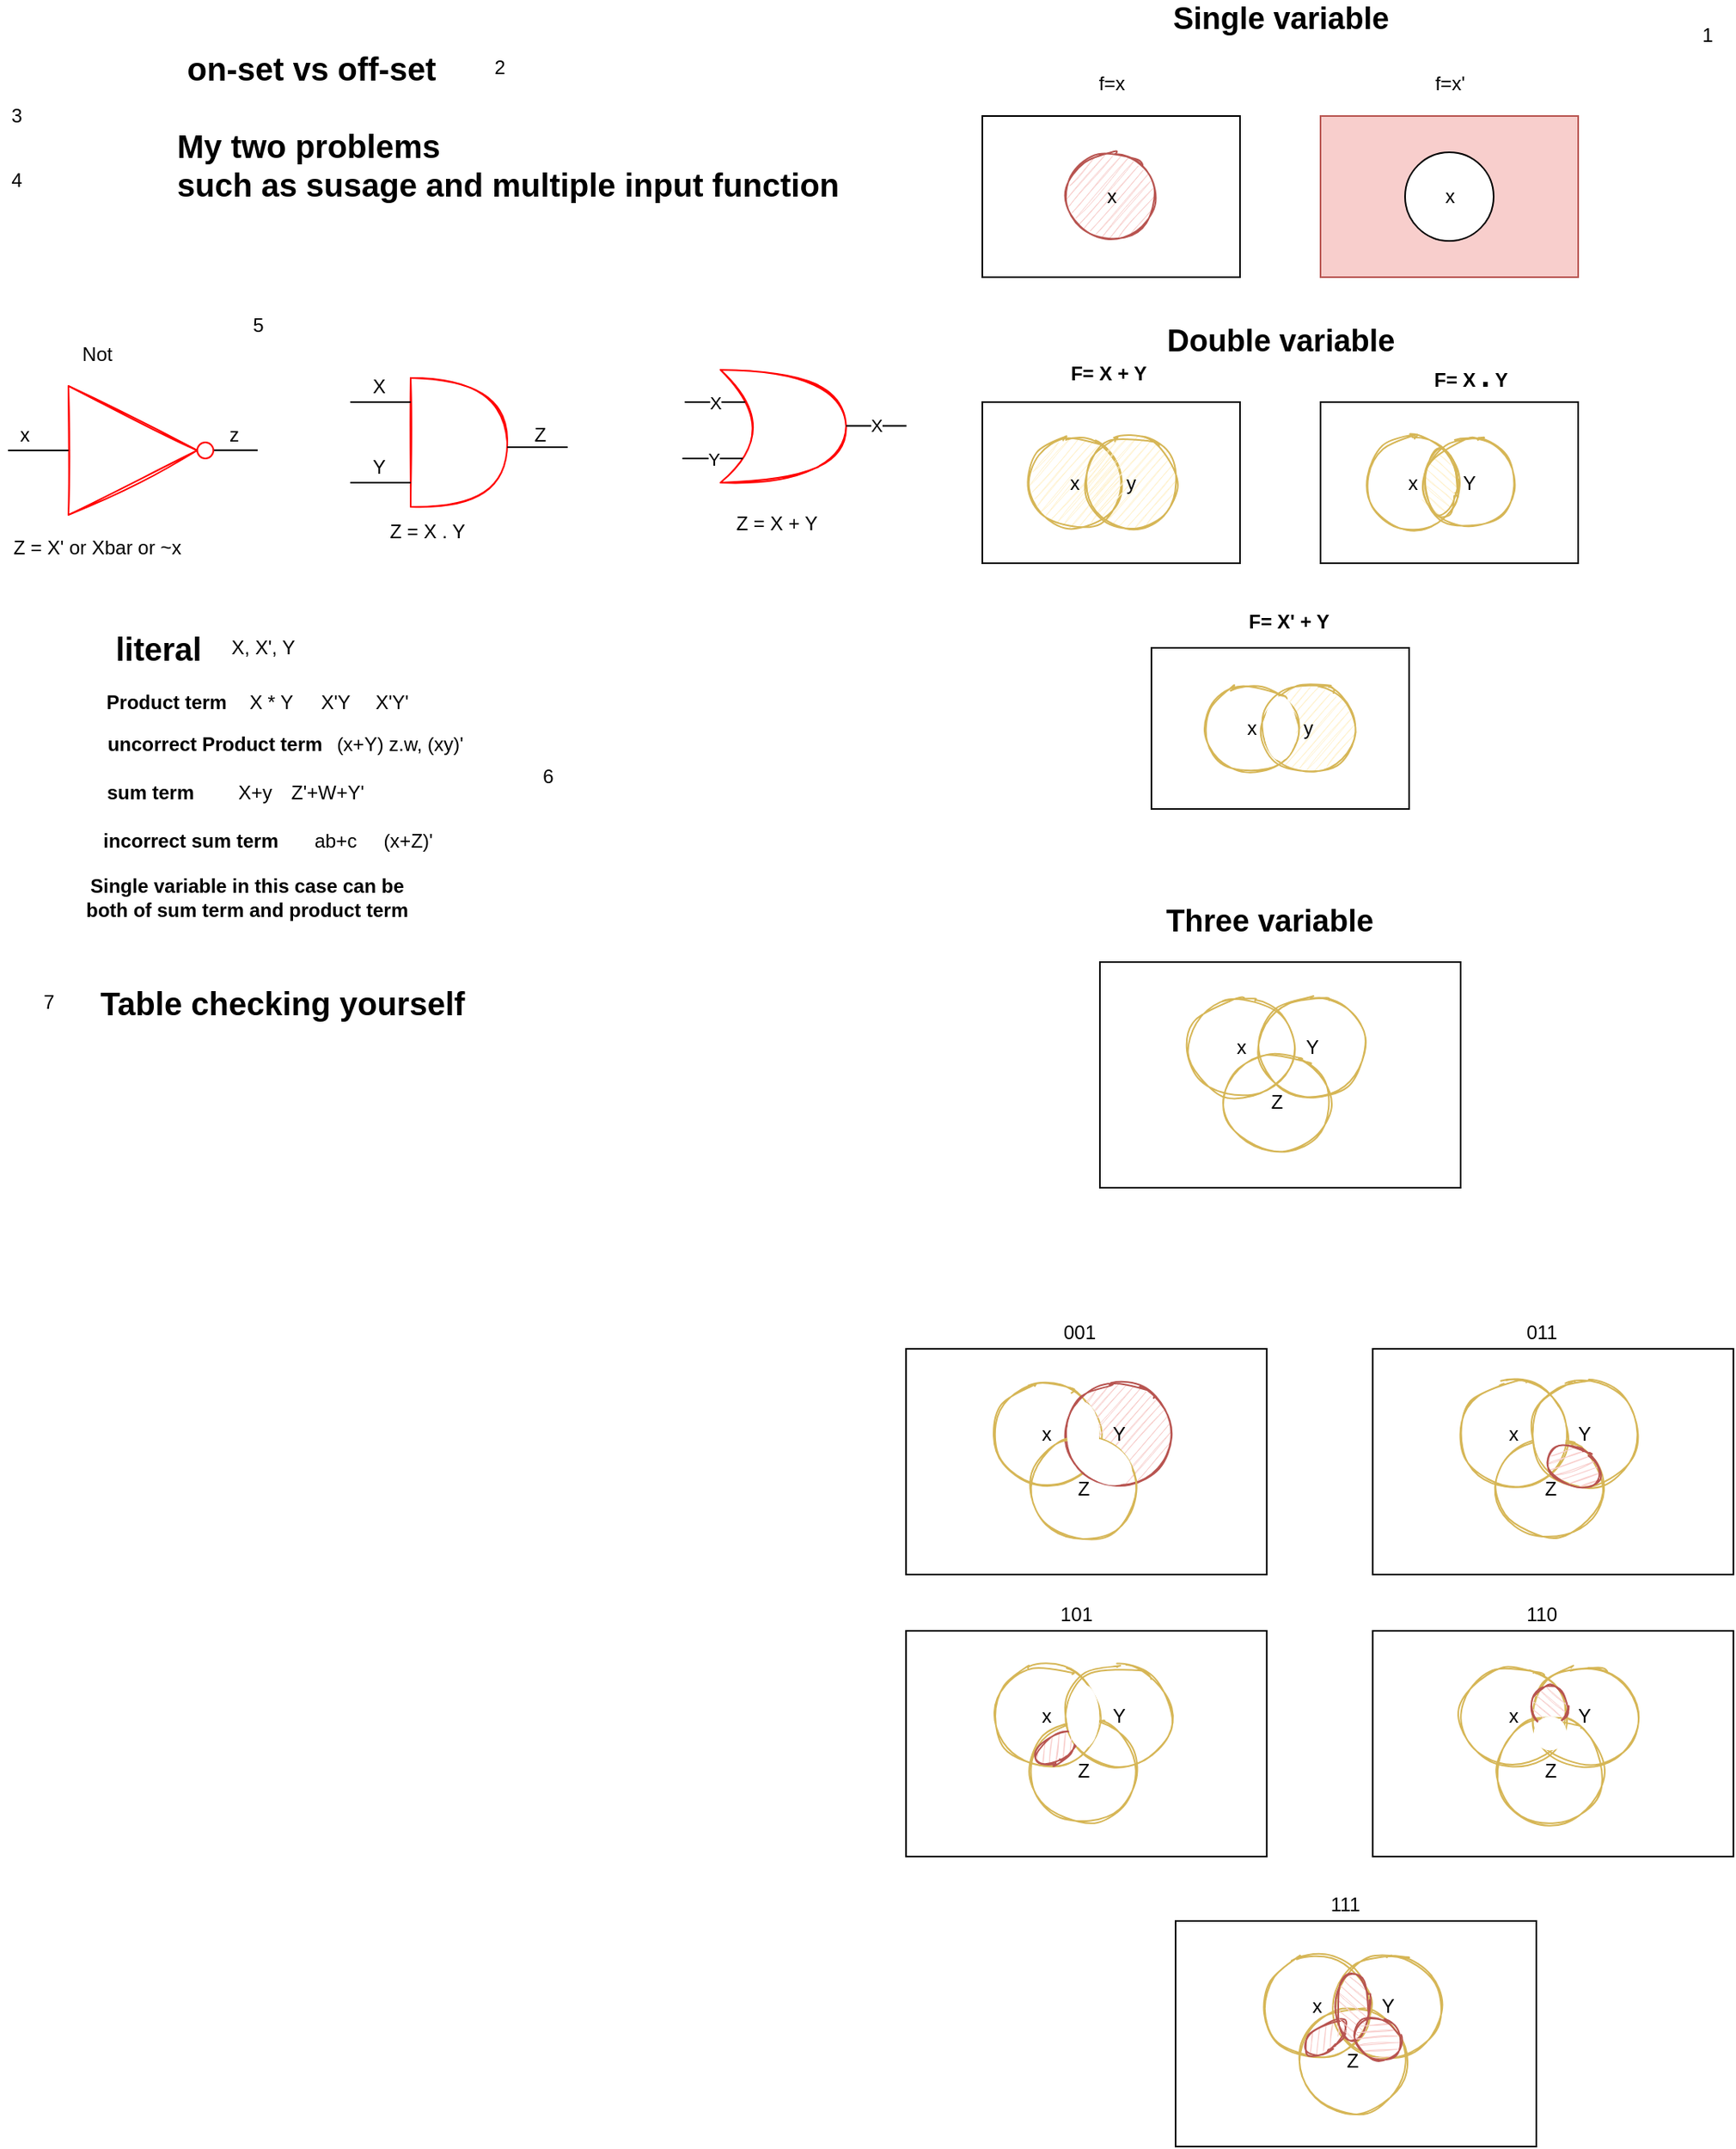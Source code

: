 <mxfile version="13.7.3" type="device"><diagram id="vgenTjfyK6GJqjKq5nHc" name="p1"><mxGraphModel dx="1814" dy="1284" grid="1" gridSize="10" guides="1" tooltips="1" connect="1" arrows="1" fold="1" page="1" pageScale="1" pageWidth="1169" pageHeight="827" math="0" shadow="0"><root><mxCell id="0"/><mxCell id="1" parent="0"/><mxCell id="fIpzDZkgZ7Nmv1InIPQN-1" value="" style="rounded=0;whiteSpace=wrap;html=1;" vertex="1" parent="1"><mxGeometry x="650" y="110" width="160" height="100" as="geometry"/></mxCell><mxCell id="fIpzDZkgZ7Nmv1InIPQN-3" value="x" style="ellipse;whiteSpace=wrap;html=1;aspect=fixed;fillColor=#f8cecc;strokeColor=#b85450;sketch=1;" vertex="1" parent="1"><mxGeometry x="702.5" y="132.5" width="55" height="55" as="geometry"/></mxCell><mxCell id="fIpzDZkgZ7Nmv1InIPQN-5" value="f=x" style="text;html=1;align=center;verticalAlign=middle;resizable=0;points=[];autosize=1;" vertex="1" parent="1"><mxGeometry x="715" y="80" width="30" height="20" as="geometry"/></mxCell><mxCell id="fIpzDZkgZ7Nmv1InIPQN-6" value="" style="rounded=0;whiteSpace=wrap;html=1;fillColor=#f8cecc;strokeColor=#b85450;" vertex="1" parent="1"><mxGeometry x="860" y="110" width="160" height="100" as="geometry"/></mxCell><mxCell id="fIpzDZkgZ7Nmv1InIPQN-7" value="x" style="ellipse;whiteSpace=wrap;html=1;aspect=fixed;" vertex="1" parent="1"><mxGeometry x="912.5" y="132.5" width="55" height="55" as="geometry"/></mxCell><mxCell id="fIpzDZkgZ7Nmv1InIPQN-8" value="f=x'" style="text;html=1;align=center;verticalAlign=middle;resizable=0;points=[];autosize=1;" vertex="1" parent="1"><mxGeometry x="925" y="80" width="30" height="20" as="geometry"/></mxCell><mxCell id="fIpzDZkgZ7Nmv1InIPQN-9" value="&lt;b&gt;&lt;font style=&quot;font-size: 19px&quot;&gt;Single variable&lt;/font&gt;&lt;/b&gt;" style="text;html=1;align=center;verticalAlign=middle;resizable=0;points=[];autosize=1;" vertex="1" parent="1"><mxGeometry x="760" y="40" width="150" height="20" as="geometry"/></mxCell><mxCell id="fIpzDZkgZ7Nmv1InIPQN-16" value="" style="rounded=0;whiteSpace=wrap;html=1;" vertex="1" parent="1"><mxGeometry x="650" y="287.5" width="160" height="100" as="geometry"/></mxCell><mxCell id="fIpzDZkgZ7Nmv1InIPQN-17" value="&lt;b&gt;&lt;font style=&quot;font-size: 19px&quot;&gt;Double variable&lt;/font&gt;&lt;/b&gt;" style="text;html=1;align=center;verticalAlign=middle;resizable=0;points=[];autosize=1;" vertex="1" parent="1"><mxGeometry x="755" y="240" width="160" height="20" as="geometry"/></mxCell><mxCell id="fIpzDZkgZ7Nmv1InIPQN-18" value="x" style="ellipse;whiteSpace=wrap;html=1;aspect=fixed;fillColor=#fff2cc;strokeColor=#d6b656;sketch=1;" vertex="1" parent="1"><mxGeometry x="680" y="310" width="55" height="55" as="geometry"/></mxCell><mxCell id="fIpzDZkgZ7Nmv1InIPQN-19" value="y" style="ellipse;whiteSpace=wrap;html=1;aspect=fixed;fillColor=#fff2cc;strokeColor=#d6b656;shadow=0;sketch=1;" vertex="1" parent="1"><mxGeometry x="715" y="310" width="55" height="55" as="geometry"/></mxCell><mxCell id="fIpzDZkgZ7Nmv1InIPQN-20" value="F= X + Y" style="text;html=1;align=center;verticalAlign=middle;resizable=0;points=[];autosize=1;fontStyle=1" vertex="1" parent="1"><mxGeometry x="697.5" y="260" width="60" height="20" as="geometry"/></mxCell><mxCell id="fIpzDZkgZ7Nmv1InIPQN-21" value="" style="rounded=0;whiteSpace=wrap;html=1;" vertex="1" parent="1"><mxGeometry x="860" y="287.5" width="160" height="100" as="geometry"/></mxCell><mxCell id="fIpzDZkgZ7Nmv1InIPQN-22" value="x" style="ellipse;whiteSpace=wrap;html=1;aspect=fixed;strokeColor=#d6b656;sketch=1;fillColor=none;" vertex="1" parent="1"><mxGeometry x="890" y="310" width="55" height="55" as="geometry"/></mxCell><mxCell id="fIpzDZkgZ7Nmv1InIPQN-24" value="F= X &lt;font style=&quot;font-size: 20px&quot;&gt;.&lt;/font&gt; Y" style="text;html=1;align=center;verticalAlign=middle;resizable=0;points=[];autosize=1;fontStyle=1" vertex="1" parent="1"><mxGeometry x="922.5" y="260" width="60" height="20" as="geometry"/></mxCell><mxCell id="fIpzDZkgZ7Nmv1InIPQN-26" value="" style="ellipse;whiteSpace=wrap;html=1;shadow=0;sketch=1;strokeColor=#d6b656;fillColor=#fff2cc;rotation=90;" vertex="1" parent="1"><mxGeometry x="915" y="327.5" width="40" height="20" as="geometry"/></mxCell><mxCell id="fIpzDZkgZ7Nmv1InIPQN-27" value="Y" style="ellipse;whiteSpace=wrap;html=1;aspect=fixed;strokeColor=#d6b656;sketch=1;fillColor=none;" vertex="1" parent="1"><mxGeometry x="925" y="310" width="55" height="55" as="geometry"/></mxCell><mxCell id="fIpzDZkgZ7Nmv1InIPQN-28" value="F= X' + Y" style="text;html=1;align=center;verticalAlign=middle;resizable=0;points=[];autosize=1;fontStyle=1" vertex="1" parent="1"><mxGeometry x="805" y="414" width="70" height="20" as="geometry"/></mxCell><mxCell id="fIpzDZkgZ7Nmv1InIPQN-29" value="" style="rounded=0;whiteSpace=wrap;html=1;" vertex="1" parent="1"><mxGeometry x="755" y="440" width="160" height="100" as="geometry"/></mxCell><mxCell id="fIpzDZkgZ7Nmv1InIPQN-31" value="y" style="ellipse;whiteSpace=wrap;html=1;aspect=fixed;fillColor=#fff2cc;strokeColor=#d6b656;shadow=0;sketch=1;" vertex="1" parent="1"><mxGeometry x="825" y="462.5" width="55" height="55" as="geometry"/></mxCell><mxCell id="fIpzDZkgZ7Nmv1InIPQN-30" value="x" style="ellipse;whiteSpace=wrap;html=1;aspect=fixed;strokeColor=#d6b656;sketch=1;fillColor=none;" vertex="1" parent="1"><mxGeometry x="790" y="462.5" width="55" height="55" as="geometry"/></mxCell><mxCell id="fIpzDZkgZ7Nmv1InIPQN-32" value="" style="ellipse;whiteSpace=wrap;html=1;shadow=0;sketch=0;rotation=90;fontColor=#333333;strokeColor=none;" vertex="1" parent="1"><mxGeometry x="815" y="480" width="40" height="20" as="geometry"/></mxCell><mxCell id="fIpzDZkgZ7Nmv1InIPQN-34" value="&lt;b&gt;&lt;font style=&quot;font-size: 19px&quot;&gt;Three variable&lt;/font&gt;&lt;/b&gt;" style="text;html=1;align=center;verticalAlign=middle;resizable=0;points=[];autosize=1;" vertex="1" parent="1"><mxGeometry x="758" y="600" width="140" height="20" as="geometry"/></mxCell><mxCell id="fIpzDZkgZ7Nmv1InIPQN-35" value="" style="rounded=0;whiteSpace=wrap;html=1;" vertex="1" parent="1"><mxGeometry x="723" y="635" width="224" height="140" as="geometry"/></mxCell><mxCell id="fIpzDZkgZ7Nmv1InIPQN-37" value="x" style="ellipse;whiteSpace=wrap;html=1;aspect=fixed;strokeColor=#d6b656;sketch=1;fillColor=none;" vertex="1" parent="1"><mxGeometry x="778.63" y="656.25" width="63.75" height="63.75" as="geometry"/></mxCell><mxCell id="fIpzDZkgZ7Nmv1InIPQN-39" value="Y" style="ellipse;whiteSpace=wrap;html=1;aspect=fixed;strokeColor=#d6b656;sketch=1;fillColor=none;" vertex="1" parent="1"><mxGeometry x="823" y="656.25" width="63.75" height="63.75" as="geometry"/></mxCell><mxCell id="fIpzDZkgZ7Nmv1InIPQN-40" value="Z" style="ellipse;whiteSpace=wrap;html=1;aspect=fixed;strokeColor=#d6b656;sketch=1;fillColor=none;" vertex="1" parent="1"><mxGeometry x="801.13" y="690" width="63.75" height="63.75" as="geometry"/></mxCell><mxCell id="fIpzDZkgZ7Nmv1InIPQN-42" value="" style="rounded=0;whiteSpace=wrap;html=1;" vertex="1" parent="1"><mxGeometry x="602.63" y="875" width="224" height="140" as="geometry"/></mxCell><mxCell id="fIpzDZkgZ7Nmv1InIPQN-43" value="x" style="ellipse;whiteSpace=wrap;html=1;aspect=fixed;strokeColor=#d6b656;sketch=1;fillColor=none;" vertex="1" parent="1"><mxGeometry x="658.26" y="896.25" width="63.75" height="63.75" as="geometry"/></mxCell><mxCell id="fIpzDZkgZ7Nmv1InIPQN-44" value="Y" style="ellipse;whiteSpace=wrap;html=1;aspect=fixed;strokeColor=#b85450;sketch=1;fillColor=#f8cecc;" vertex="1" parent="1"><mxGeometry x="702.63" y="896.25" width="63.75" height="63.75" as="geometry"/></mxCell><mxCell id="fIpzDZkgZ7Nmv1InIPQN-45" value="Z" style="ellipse;whiteSpace=wrap;html=1;aspect=fixed;strokeColor=#d6b656;sketch=1;fillColor=none;" vertex="1" parent="1"><mxGeometry x="680.76" y="930" width="63.75" height="63.75" as="geometry"/></mxCell><mxCell id="fIpzDZkgZ7Nmv1InIPQN-47" value="" style="ellipse;whiteSpace=wrap;html=1;shadow=0;sketch=0;rotation=90;fontColor=#333333;strokeColor=none;" vertex="1" parent="1"><mxGeometry x="692.63" y="918.12" width="40" height="20" as="geometry"/></mxCell><mxCell id="fIpzDZkgZ7Nmv1InIPQN-49" value="" style="ellipse;whiteSpace=wrap;html=1;shadow=0;sketch=0;rotation=30;fontColor=#333333;strokeColor=none;" vertex="1" parent="1"><mxGeometry x="704.63" y="932.66" width="40" height="24.67" as="geometry"/></mxCell><mxCell id="fIpzDZkgZ7Nmv1InIPQN-51" value="" style="rounded=0;whiteSpace=wrap;html=1;" vertex="1" parent="1"><mxGeometry x="892.38" y="875" width="224" height="140" as="geometry"/></mxCell><mxCell id="fIpzDZkgZ7Nmv1InIPQN-52" value="x" style="ellipse;whiteSpace=wrap;html=1;aspect=fixed;strokeColor=#d6b656;sketch=1;fillColor=none;" vertex="1" parent="1"><mxGeometry x="948.01" y="896.25" width="63.75" height="63.75" as="geometry"/></mxCell><mxCell id="fIpzDZkgZ7Nmv1InIPQN-53" value="Y" style="ellipse;whiteSpace=wrap;html=1;aspect=fixed;strokeColor=#d6b656;sketch=1;fillColor=none;" vertex="1" parent="1"><mxGeometry x="992.38" y="896.25" width="63.75" height="63.75" as="geometry"/></mxCell><mxCell id="fIpzDZkgZ7Nmv1InIPQN-54" value="Z" style="ellipse;whiteSpace=wrap;html=1;aspect=fixed;strokeColor=#d6b656;sketch=1;fillColor=none;" vertex="1" parent="1"><mxGeometry x="970.51" y="930" width="63.75" height="63.75" as="geometry"/></mxCell><mxCell id="fIpzDZkgZ7Nmv1InIPQN-55" value="" style="ellipse;whiteSpace=wrap;html=1;shadow=0;sketch=0;rotation=90;fontColor=#333333;strokeColor=none;" vertex="1" parent="1"><mxGeometry x="982.38" y="918.12" width="40" height="20" as="geometry"/></mxCell><mxCell id="fIpzDZkgZ7Nmv1InIPQN-56" value="" style="ellipse;whiteSpace=wrap;html=1;shadow=0;sketch=1;rotation=30;strokeColor=#b85450;fillColor=#f8cecc;" vertex="1" parent="1"><mxGeometry x="1000.22" y="935.96" width="34.16" height="24.04" as="geometry"/></mxCell><mxCell id="fIpzDZkgZ7Nmv1InIPQN-57" value="001" style="text;html=1;align=center;verticalAlign=middle;resizable=0;points=[];autosize=1;" vertex="1" parent="1"><mxGeometry x="689.63" y="855" width="40" height="20" as="geometry"/></mxCell><mxCell id="fIpzDZkgZ7Nmv1InIPQN-58" value="011" style="text;html=1;align=center;verticalAlign=middle;resizable=0;points=[];autosize=1;" vertex="1" parent="1"><mxGeometry x="982.38" y="855" width="30" height="20" as="geometry"/></mxCell><mxCell id="fIpzDZkgZ7Nmv1InIPQN-59" value="" style="rounded=0;whiteSpace=wrap;html=1;" vertex="1" parent="1"><mxGeometry x="602.63" y="1050" width="224" height="140" as="geometry"/></mxCell><mxCell id="fIpzDZkgZ7Nmv1InIPQN-60" value="x" style="ellipse;whiteSpace=wrap;html=1;aspect=fixed;strokeColor=#d6b656;sketch=1;fillColor=none;" vertex="1" parent="1"><mxGeometry x="658.26" y="1071.25" width="63.75" height="63.75" as="geometry"/></mxCell><mxCell id="fIpzDZkgZ7Nmv1InIPQN-61" value="Y" style="ellipse;whiteSpace=wrap;html=1;aspect=fixed;strokeColor=#d6b656;sketch=1;fillColor=none;" vertex="1" parent="1"><mxGeometry x="702.63" y="1071.25" width="63.75" height="63.75" as="geometry"/></mxCell><mxCell id="fIpzDZkgZ7Nmv1InIPQN-62" value="Z" style="ellipse;whiteSpace=wrap;html=1;aspect=fixed;strokeColor=#d6b656;sketch=1;fillColor=none;" vertex="1" parent="1"><mxGeometry x="680.76" y="1105" width="63.75" height="63.75" as="geometry"/></mxCell><mxCell id="fIpzDZkgZ7Nmv1InIPQN-65" value="101" style="text;html=1;align=center;verticalAlign=middle;resizable=0;points=[];autosize=1;" vertex="1" parent="1"><mxGeometry x="687.63" y="1030" width="40" height="20" as="geometry"/></mxCell><mxCell id="fIpzDZkgZ7Nmv1InIPQN-66" value="" style="ellipse;whiteSpace=wrap;html=1;shadow=0;sketch=1;rotation=-215;strokeColor=#b85450;fillColor=#f8cecc;" vertex="1" parent="1"><mxGeometry x="681.76" y="1115.12" width="28.74" height="15" as="geometry"/></mxCell><mxCell id="fIpzDZkgZ7Nmv1InIPQN-63" value="" style="ellipse;whiteSpace=wrap;html=1;shadow=0;sketch=0;rotation=90;fontColor=#333333;strokeColor=none;" vertex="1" parent="1"><mxGeometry x="692.63" y="1093.12" width="40" height="20" as="geometry"/></mxCell><mxCell id="fIpzDZkgZ7Nmv1InIPQN-67" value="" style="rounded=0;whiteSpace=wrap;html=1;" vertex="1" parent="1"><mxGeometry x="892.38" y="1050" width="224" height="140" as="geometry"/></mxCell><mxCell id="fIpzDZkgZ7Nmv1InIPQN-68" value="x" style="ellipse;whiteSpace=wrap;html=1;aspect=fixed;strokeColor=#d6b656;sketch=1;fillColor=none;" vertex="1" parent="1"><mxGeometry x="948.01" y="1071.25" width="63.75" height="63.75" as="geometry"/></mxCell><mxCell id="fIpzDZkgZ7Nmv1InIPQN-69" value="Y" style="ellipse;whiteSpace=wrap;html=1;aspect=fixed;strokeColor=#d6b656;sketch=1;fillColor=none;" vertex="1" parent="1"><mxGeometry x="992.38" y="1071.25" width="63.75" height="63.75" as="geometry"/></mxCell><mxCell id="fIpzDZkgZ7Nmv1InIPQN-70" value="Z" style="ellipse;whiteSpace=wrap;html=1;aspect=fixed;strokeColor=#d6b656;sketch=1;fillColor=none;" vertex="1" parent="1"><mxGeometry x="970.51" y="1105" width="63.75" height="63.75" as="geometry"/></mxCell><mxCell id="fIpzDZkgZ7Nmv1InIPQN-71" value="110" style="text;html=1;align=center;verticalAlign=middle;resizable=0;points=[];autosize=1;" vertex="1" parent="1"><mxGeometry x="982.38" y="1030" width="30" height="20" as="geometry"/></mxCell><mxCell id="fIpzDZkgZ7Nmv1InIPQN-75" value="" style="ellipse;whiteSpace=wrap;html=1;shadow=0;sketch=1;rotation=90;strokeColor=#b85450;fillColor=#f8cecc;" vertex="1" parent="1"><mxGeometry x="990.88" y="1085" width="23" height="23.06" as="geometry"/></mxCell><mxCell id="fIpzDZkgZ7Nmv1InIPQN-73" value="" style="ellipse;whiteSpace=wrap;html=1;shadow=0;sketch=0;rotation=90;fontColor=#333333;strokeColor=none;" vertex="1" parent="1"><mxGeometry x="992.1" y="1103.34" width="21.07" height="20.5" as="geometry"/></mxCell><mxCell id="fIpzDZkgZ7Nmv1InIPQN-76" value="" style="rounded=0;whiteSpace=wrap;html=1;" vertex="1" parent="1"><mxGeometry x="770" y="1230" width="224" height="140" as="geometry"/></mxCell><mxCell id="fIpzDZkgZ7Nmv1InIPQN-77" value="x" style="ellipse;whiteSpace=wrap;html=1;aspect=fixed;strokeColor=#d6b656;sketch=1;fillColor=none;" vertex="1" parent="1"><mxGeometry x="825.63" y="1251.25" width="63.75" height="63.75" as="geometry"/></mxCell><mxCell id="fIpzDZkgZ7Nmv1InIPQN-78" value="Y" style="ellipse;whiteSpace=wrap;html=1;aspect=fixed;strokeColor=#d6b656;sketch=1;fillColor=none;" vertex="1" parent="1"><mxGeometry x="870" y="1251.25" width="63.75" height="63.75" as="geometry"/></mxCell><mxCell id="fIpzDZkgZ7Nmv1InIPQN-79" value="Z" style="ellipse;whiteSpace=wrap;html=1;aspect=fixed;strokeColor=#d6b656;sketch=1;fillColor=none;" vertex="1" parent="1"><mxGeometry x="848.13" y="1285" width="63.75" height="63.75" as="geometry"/></mxCell><mxCell id="fIpzDZkgZ7Nmv1InIPQN-80" value="111" style="text;html=1;align=center;verticalAlign=middle;resizable=0;points=[];autosize=1;" vertex="1" parent="1"><mxGeometry x="860" y="1210" width="30" height="20" as="geometry"/></mxCell><mxCell id="fIpzDZkgZ7Nmv1InIPQN-81" value="" style="ellipse;whiteSpace=wrap;html=1;shadow=0;sketch=1;rotation=-215;strokeColor=#b85450;fillColor=#f8cecc;" vertex="1" parent="1"><mxGeometry x="849.13" y="1295.12" width="28.74" height="15" as="geometry"/></mxCell><mxCell id="fIpzDZkgZ7Nmv1InIPQN-82" value="" style="ellipse;whiteSpace=wrap;html=1;shadow=0;sketch=1;rotation=90;strokeColor=#b85450;fillColor=#f8cecc;" vertex="1" parent="1"><mxGeometry x="860" y="1273.12" width="40" height="20" as="geometry"/></mxCell><mxCell id="fIpzDZkgZ7Nmv1InIPQN-83" value="" style="ellipse;whiteSpace=wrap;html=1;shadow=0;sketch=1;rotation=45;strokeColor=#b85450;fillColor=#f8cecc;" vertex="1" parent="1"><mxGeometry x="881.27" y="1290.67" width="28.74" height="24.88" as="geometry"/></mxCell><mxCell id="fIpzDZkgZ7Nmv1InIPQN-84" value="" style="triangle;whiteSpace=wrap;html=1;shadow=0;sketch=1;strokeColor=#FF0000;fillColor=none;gradientColor=none;" vertex="1" parent="1"><mxGeometry x="82.5" y="277.5" width="80" height="80" as="geometry"/></mxCell><mxCell id="fIpzDZkgZ7Nmv1InIPQN-85" value="" style="endArrow=none;html=1;entryX=0;entryY=0.5;entryDx=0;entryDy=0;" edge="1" parent="1" target="fIpzDZkgZ7Nmv1InIPQN-84"><mxGeometry width="50" height="50" relative="1" as="geometry"><mxPoint x="45" y="317.5" as="sourcePoint"/><mxPoint x="75" y="317.5" as="targetPoint"/></mxGeometry></mxCell><mxCell id="fIpzDZkgZ7Nmv1InIPQN-87" value="" style="endArrow=none;html=1;entryX=0;entryY=0.5;entryDx=0;entryDy=0;" edge="1" parent="1"><mxGeometry width="50" height="50" relative="1" as="geometry"><mxPoint x="162.5" y="317.36" as="sourcePoint"/><mxPoint x="200" y="317.36" as="targetPoint"/></mxGeometry></mxCell><mxCell id="fIpzDZkgZ7Nmv1InIPQN-89" value="" style="ellipse;whiteSpace=wrap;html=1;aspect=fixed;shadow=0;sketch=0;strokeColor=#FF0000;gradientColor=none;" vertex="1" parent="1"><mxGeometry x="162.5" y="312.5" width="10" height="10" as="geometry"/></mxCell><mxCell id="fIpzDZkgZ7Nmv1InIPQN-90" value="Not" style="text;html=1;align=center;verticalAlign=middle;resizable=0;points=[];autosize=1;" vertex="1" parent="1"><mxGeometry x="85" y="247.5" width="30" height="20" as="geometry"/></mxCell><mxCell id="fIpzDZkgZ7Nmv1InIPQN-91" value="x" style="text;html=1;align=center;verticalAlign=middle;resizable=0;points=[];autosize=1;" vertex="1" parent="1"><mxGeometry x="45" y="297.5" width="20" height="20" as="geometry"/></mxCell><mxCell id="fIpzDZkgZ7Nmv1InIPQN-92" value="z" style="text;html=1;align=center;verticalAlign=middle;resizable=0;points=[];autosize=1;" vertex="1" parent="1"><mxGeometry x="175" y="297.5" width="20" height="20" as="geometry"/></mxCell><mxCell id="fIpzDZkgZ7Nmv1InIPQN-93" value="" style="shape=or;whiteSpace=wrap;html=1;shadow=0;sketch=1;strokeColor=#FF0000;fillColor=#ffffff;gradientColor=none;" vertex="1" parent="1"><mxGeometry x="295" y="272.5" width="60" height="80" as="geometry"/></mxCell><mxCell id="fIpzDZkgZ7Nmv1InIPQN-95" value="" style="shape=xor;whiteSpace=wrap;html=1;shadow=0;sketch=1;strokeColor=#FF0000;fillColor=#ffffff;gradientColor=none;" vertex="1" parent="1"><mxGeometry x="487.38" y="267.5" width="78" height="70" as="geometry"/></mxCell><mxCell id="fIpzDZkgZ7Nmv1InIPQN-96" value="Z = X' or Xbar or ~x" style="text;html=1;align=center;verticalAlign=middle;resizable=0;points=[];autosize=1;" vertex="1" parent="1"><mxGeometry x="40" y="367.5" width="120" height="20" as="geometry"/></mxCell><mxCell id="fIpzDZkgZ7Nmv1InIPQN-98" value="" style="endArrow=none;html=1;entryX=0;entryY=0.5;entryDx=0;entryDy=0;" edge="1" parent="1"><mxGeometry width="50" height="50" relative="1" as="geometry"><mxPoint x="257.5" y="287.5" as="sourcePoint"/><mxPoint x="295" y="287.5" as="targetPoint"/></mxGeometry></mxCell><mxCell id="fIpzDZkgZ7Nmv1InIPQN-99" value="" style="endArrow=none;html=1;entryX=0;entryY=0.5;entryDx=0;entryDy=0;" edge="1" parent="1"><mxGeometry width="50" height="50" relative="1" as="geometry"><mxPoint x="257.5" y="337.5" as="sourcePoint"/><mxPoint x="295" y="337.5" as="targetPoint"/></mxGeometry></mxCell><mxCell id="fIpzDZkgZ7Nmv1InIPQN-100" value="X" style="text;html=1;align=center;verticalAlign=middle;resizable=0;points=[];autosize=1;" vertex="1" parent="1"><mxGeometry x="265" y="267.5" width="20" height="20" as="geometry"/></mxCell><mxCell id="fIpzDZkgZ7Nmv1InIPQN-101" value="Y" style="text;html=1;align=center;verticalAlign=middle;resizable=0;points=[];autosize=1;" vertex="1" parent="1"><mxGeometry x="265" y="317.5" width="20" height="20" as="geometry"/></mxCell><mxCell id="fIpzDZkgZ7Nmv1InIPQN-102" value="" style="endArrow=none;html=1;entryX=0;entryY=0.5;entryDx=0;entryDy=0;" edge="1" parent="1"><mxGeometry width="50" height="50" relative="1" as="geometry"><mxPoint x="355" y="315.5" as="sourcePoint"/><mxPoint x="392.5" y="315.5" as="targetPoint"/></mxGeometry></mxCell><mxCell id="fIpzDZkgZ7Nmv1InIPQN-103" value="Z" style="text;html=1;align=center;verticalAlign=middle;resizable=0;points=[];autosize=1;" vertex="1" parent="1"><mxGeometry x="365" y="297.5" width="20" height="20" as="geometry"/></mxCell><mxCell id="fIpzDZkgZ7Nmv1InIPQN-104" value="Z = X . Y" style="text;html=1;align=center;verticalAlign=middle;resizable=0;points=[];autosize=1;" vertex="1" parent="1"><mxGeometry x="275" y="357.5" width="60" height="20" as="geometry"/></mxCell><mxCell id="fIpzDZkgZ7Nmv1InIPQN-105" value="Z = X + Y" style="text;html=1;align=center;verticalAlign=middle;resizable=0;points=[];autosize=1;" vertex="1" parent="1"><mxGeometry x="487.38" y="352.5" width="70" height="20" as="geometry"/></mxCell><mxCell id="fIpzDZkgZ7Nmv1InIPQN-106" value="X" style="endArrow=none;html=1;entryX=0;entryY=0.5;entryDx=0;entryDy=0;" edge="1" parent="1"><mxGeometry width="50" height="50" relative="1" as="geometry"><mxPoint x="465.22" y="287.5" as="sourcePoint"/><mxPoint x="502.72" y="287.5" as="targetPoint"/></mxGeometry></mxCell><mxCell id="fIpzDZkgZ7Nmv1InIPQN-107" value="Y" style="endArrow=none;html=1;entryX=0;entryY=0.5;entryDx=0;entryDy=0;" edge="1" parent="1"><mxGeometry width="50" height="50" relative="1" as="geometry"><mxPoint x="463.76" y="322.5" as="sourcePoint"/><mxPoint x="501.26" y="322.5" as="targetPoint"/></mxGeometry></mxCell><mxCell id="fIpzDZkgZ7Nmv1InIPQN-108" value="X" style="endArrow=none;html=1;entryX=0;entryY=0.5;entryDx=0;entryDy=0;" edge="1" parent="1"><mxGeometry width="50" height="50" relative="1" as="geometry"><mxPoint x="565.38" y="302.3" as="sourcePoint"/><mxPoint x="602.88" y="302.3" as="targetPoint"/></mxGeometry></mxCell><mxCell id="fIpzDZkgZ7Nmv1InIPQN-111" value="&lt;font style=&quot;font-size: 20px&quot;&gt;&lt;b&gt;literal&lt;/b&gt;&lt;/font&gt;" style="text;html=1;align=center;verticalAlign=middle;resizable=0;points=[];autosize=1;" vertex="1" parent="1"><mxGeometry x="102.5" y="430" width="70" height="20" as="geometry"/></mxCell><mxCell id="fIpzDZkgZ7Nmv1InIPQN-112" value="X, X', Y" style="text;html=1;align=center;verticalAlign=middle;resizable=0;points=[];autosize=1;" vertex="1" parent="1"><mxGeometry x="177.5" y="430" width="50" height="20" as="geometry"/></mxCell><mxCell id="fIpzDZkgZ7Nmv1InIPQN-113" value="&lt;b&gt;Product term&lt;/b&gt;" style="text;html=1;align=center;verticalAlign=middle;resizable=0;points=[];autosize=1;" vertex="1" parent="1"><mxGeometry x="97.5" y="463.75" width="90" height="20" as="geometry"/></mxCell><mxCell id="fIpzDZkgZ7Nmv1InIPQN-114" value="X * Y" style="text;html=1;align=center;verticalAlign=middle;resizable=0;points=[];autosize=1;" vertex="1" parent="1"><mxGeometry x="187.5" y="463.75" width="40" height="20" as="geometry"/></mxCell><mxCell id="fIpzDZkgZ7Nmv1InIPQN-115" value="X'Y" style="text;html=1;align=center;verticalAlign=middle;resizable=0;points=[];autosize=1;" vertex="1" parent="1"><mxGeometry x="232.5" y="463.75" width="30" height="20" as="geometry"/></mxCell><mxCell id="fIpzDZkgZ7Nmv1InIPQN-117" value="X'Y'" style="text;html=1;align=center;verticalAlign=middle;resizable=0;points=[];autosize=1;" vertex="1" parent="1"><mxGeometry x="262.5" y="463.75" width="40" height="20" as="geometry"/></mxCell><mxCell id="fIpzDZkgZ7Nmv1InIPQN-118" value="uncorrect Product term" style="text;html=1;align=center;verticalAlign=middle;resizable=0;points=[];autosize=1;fontStyle=1" vertex="1" parent="1"><mxGeometry x="97.5" y="490" width="150" height="20" as="geometry"/></mxCell><mxCell id="fIpzDZkgZ7Nmv1InIPQN-120" value="(x+Y) z.w, (xy)'" style="text;html=1;align=center;verticalAlign=middle;resizable=0;points=[];autosize=1;" vertex="1" parent="1"><mxGeometry x="242.5" y="490" width="90" height="20" as="geometry"/></mxCell><mxCell id="fIpzDZkgZ7Nmv1InIPQN-121" value="&lt;b&gt;sum term&lt;/b&gt;" style="text;html=1;align=center;verticalAlign=middle;resizable=0;points=[];autosize=1;" vertex="1" parent="1"><mxGeometry x="97.5" y="520" width="70" height="20" as="geometry"/></mxCell><mxCell id="fIpzDZkgZ7Nmv1InIPQN-122" value="X+y" style="text;html=1;align=center;verticalAlign=middle;resizable=0;points=[];autosize=1;" vertex="1" parent="1"><mxGeometry x="177.5" y="520" width="40" height="20" as="geometry"/></mxCell><mxCell id="fIpzDZkgZ7Nmv1InIPQN-123" value="Z'+W+Y'" style="text;html=1;align=center;verticalAlign=middle;resizable=0;points=[];autosize=1;" vertex="1" parent="1"><mxGeometry x="212.5" y="520" width="60" height="20" as="geometry"/></mxCell><mxCell id="fIpzDZkgZ7Nmv1InIPQN-124" value="incorrect sum term" style="text;html=1;align=center;verticalAlign=middle;resizable=0;points=[];autosize=1;fontStyle=1" vertex="1" parent="1"><mxGeometry x="97.5" y="550" width="120" height="20" as="geometry"/></mxCell><mxCell id="fIpzDZkgZ7Nmv1InIPQN-125" value="ab+c" style="text;html=1;align=center;verticalAlign=middle;resizable=0;points=[];autosize=1;" vertex="1" parent="1"><mxGeometry x="227.5" y="550" width="40" height="20" as="geometry"/></mxCell><mxCell id="fIpzDZkgZ7Nmv1InIPQN-128" value="(x+Z)'" style="text;html=1;align=center;verticalAlign=middle;resizable=0;points=[];autosize=1;" vertex="1" parent="1"><mxGeometry x="267.5" y="550" width="50" height="20" as="geometry"/></mxCell><mxCell id="fIpzDZkgZ7Nmv1InIPQN-130" value="Single variable in this case can be&lt;br&gt;both of sum term and product term" style="text;html=1;align=center;verticalAlign=middle;resizable=0;points=[];autosize=1;fontStyle=1" vertex="1" parent="1"><mxGeometry x="82.5" y="580" width="220" height="30" as="geometry"/></mxCell><mxCell id="fIpzDZkgZ7Nmv1InIPQN-132" value="&lt;font style=&quot;font-size: 20px&quot;&gt;on-set vs off-set&lt;/font&gt;" style="text;html=1;align=center;verticalAlign=middle;resizable=0;points=[];autosize=1;fontStyle=1" vertex="1" parent="1"><mxGeometry x="147.5" y="70" width="170" height="20" as="geometry"/></mxCell><mxCell id="fIpzDZkgZ7Nmv1InIPQN-134" value="&lt;font style=&quot;font-size: 20px&quot;&gt;My two problems &lt;br&gt;such as susage and multiple input function&amp;nbsp;&lt;/font&gt;" style="text;html=1;align=left;verticalAlign=middle;resizable=0;points=[];autosize=1;fontStyle=1" vertex="1" parent="1"><mxGeometry x="147.5" y="120" width="430" height="40" as="geometry"/></mxCell><mxCell id="fIpzDZkgZ7Nmv1InIPQN-135" value="1" style="text;html=1;align=center;verticalAlign=middle;resizable=0;points=[];autosize=1;" vertex="1" parent="1"><mxGeometry x="1090" y="50" width="20" height="20" as="geometry"/></mxCell><mxCell id="fIpzDZkgZ7Nmv1InIPQN-136" value="2" style="text;html=1;align=center;verticalAlign=middle;resizable=0;points=[];autosize=1;" vertex="1" parent="1"><mxGeometry x="340" y="70" width="20" height="20" as="geometry"/></mxCell><mxCell id="fIpzDZkgZ7Nmv1InIPQN-137" value="3" style="text;html=1;align=center;verticalAlign=middle;resizable=0;points=[];autosize=1;" vertex="1" parent="1"><mxGeometry x="40" y="100" width="20" height="20" as="geometry"/></mxCell><mxCell id="fIpzDZkgZ7Nmv1InIPQN-138" value="4" style="text;html=1;align=center;verticalAlign=middle;resizable=0;points=[];autosize=1;" vertex="1" parent="1"><mxGeometry x="40" y="140" width="20" height="20" as="geometry"/></mxCell><mxCell id="fIpzDZkgZ7Nmv1InIPQN-140" value="5" style="text;html=1;align=center;verticalAlign=middle;resizable=0;points=[];autosize=1;" vertex="1" parent="1"><mxGeometry x="190" y="230" width="20" height="20" as="geometry"/></mxCell><mxCell id="fIpzDZkgZ7Nmv1InIPQN-141" value="6" style="text;html=1;align=center;verticalAlign=middle;resizable=0;points=[];autosize=1;" vertex="1" parent="1"><mxGeometry x="370" y="510" width="20" height="20" as="geometry"/></mxCell><mxCell id="fIpzDZkgZ7Nmv1InIPQN-142" value="7" style="text;html=1;align=center;verticalAlign=middle;resizable=0;points=[];autosize=1;" vertex="1" parent="1"><mxGeometry x="60" y="650" width="20" height="20" as="geometry"/></mxCell><mxCell id="fIpzDZkgZ7Nmv1InIPQN-143" value="&lt;font style=&quot;font-size: 20px&quot;&gt;&lt;b&gt;Table checking yourself&lt;/b&gt;&lt;/font&gt;" style="text;html=1;align=center;verticalAlign=middle;resizable=0;points=[];autosize=1;" vertex="1" parent="1"><mxGeometry x="95" y="650" width="240" height="20" as="geometry"/></mxCell></root></mxGraphModel></diagram></mxfile>
